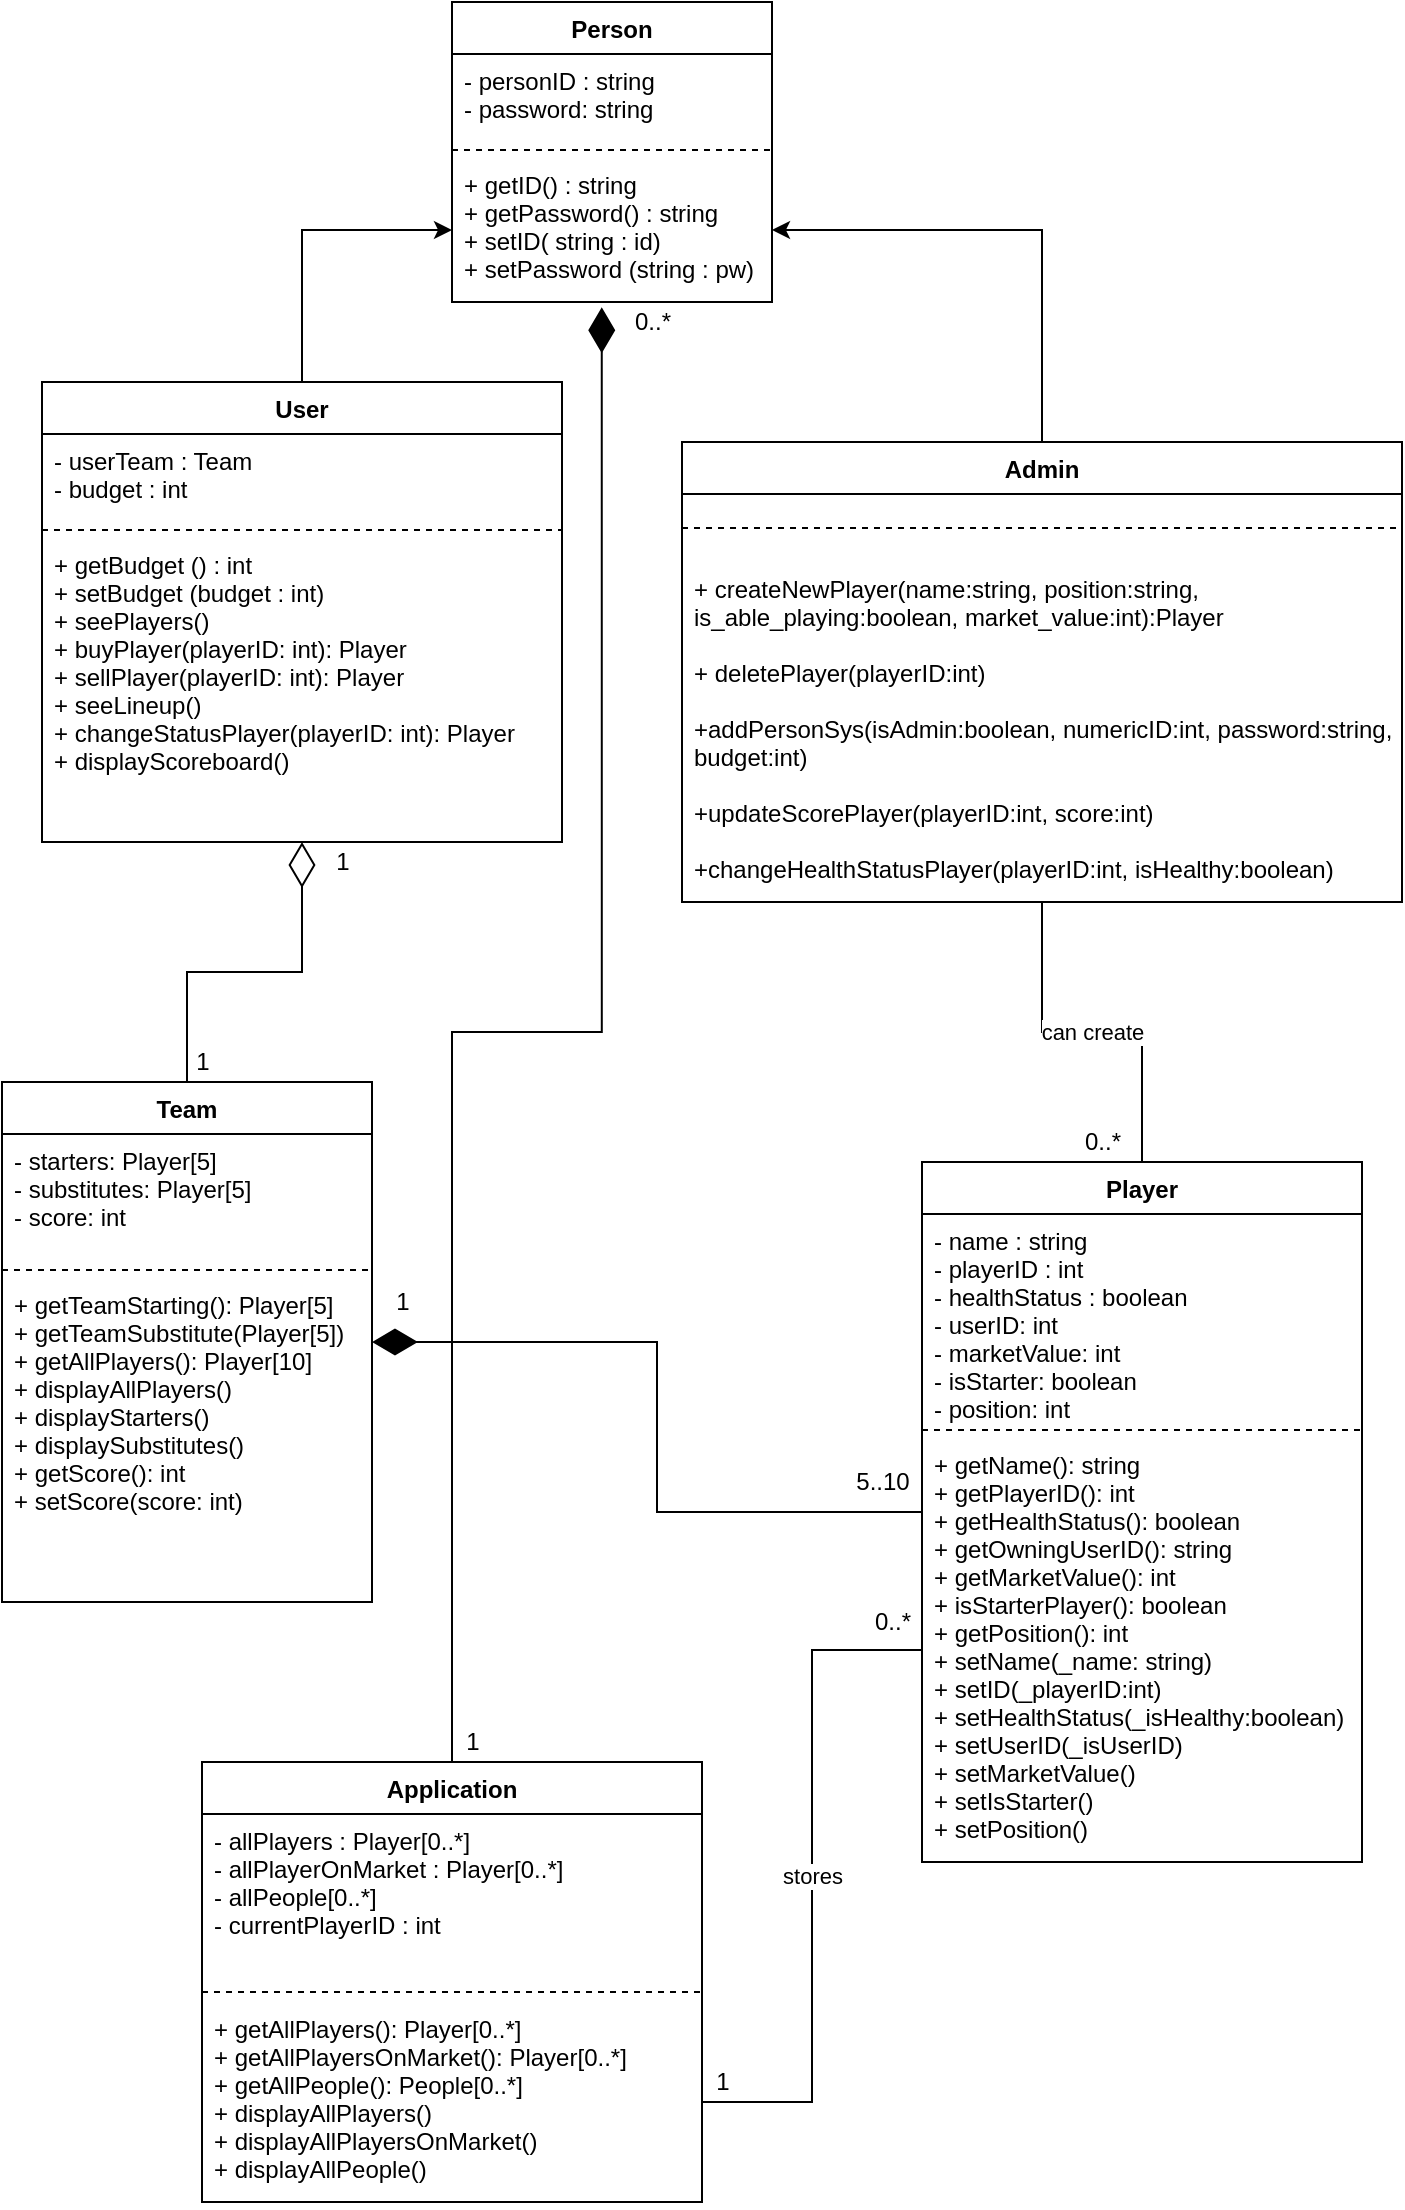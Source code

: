 <mxfile version="17.4.5" type="github">
  <diagram id="dC2nHla02OHMazLtvsP9" name="Page-1">
    <mxGraphModel dx="1038" dy="536" grid="1" gridSize="10" guides="1" tooltips="1" connect="1" arrows="1" fold="1" page="1" pageScale="1" pageWidth="827" pageHeight="1169" math="0" shadow="0">
      <root>
        <mxCell id="0" />
        <mxCell id="1" parent="0" />
        <mxCell id="YJq7etQ8eX4v05hcYT2W-5" value="Person&#xa;" style="swimlane;fontStyle=1;align=center;verticalAlign=top;childLayout=stackLayout;horizontal=1;startSize=26;horizontalStack=0;resizeParent=1;resizeParentMax=0;resizeLast=0;collapsible=1;marginBottom=0;" parent="1" vertex="1">
          <mxGeometry x="345" y="20" width="160" height="150" as="geometry" />
        </mxCell>
        <mxCell id="YJq7etQ8eX4v05hcYT2W-6" value="- personID : string&#xa;- password: string&#xa;" style="text;strokeColor=none;fillColor=none;align=left;verticalAlign=top;spacingLeft=4;spacingRight=4;overflow=hidden;rotatable=0;points=[[0,0.5],[1,0.5]];portConstraint=eastwest;" parent="YJq7etQ8eX4v05hcYT2W-5" vertex="1">
          <mxGeometry y="26" width="160" height="44" as="geometry" />
        </mxCell>
        <mxCell id="YJq7etQ8eX4v05hcYT2W-7" value="" style="line;strokeWidth=1;fillColor=none;align=left;verticalAlign=middle;spacingTop=-1;spacingLeft=3;spacingRight=3;rotatable=0;labelPosition=right;points=[];portConstraint=eastwest;dashed=1;" parent="YJq7etQ8eX4v05hcYT2W-5" vertex="1">
          <mxGeometry y="70" width="160" height="8" as="geometry" />
        </mxCell>
        <mxCell id="YJq7etQ8eX4v05hcYT2W-8" value="+ getID() : string&#xa;+ getPassword() : string&#xa;+ setID( string : id)&#xa;+ setPassword (string : pw)&#xa;" style="text;strokeColor=none;fillColor=none;align=left;verticalAlign=top;spacingLeft=4;spacingRight=4;overflow=hidden;rotatable=0;points=[[0,0.5],[1,0.5]];portConstraint=eastwest;" parent="YJq7etQ8eX4v05hcYT2W-5" vertex="1">
          <mxGeometry y="78" width="160" height="72" as="geometry" />
        </mxCell>
        <mxCell id="y-BGLNz_TRm2ThtAnBNB-19" style="edgeStyle=orthogonalEdgeStyle;rounded=0;orthogonalLoop=1;jettySize=auto;html=1;" parent="1" source="y-BGLNz_TRm2ThtAnBNB-1" target="YJq7etQ8eX4v05hcYT2W-8" edge="1">
          <mxGeometry relative="1" as="geometry" />
        </mxCell>
        <mxCell id="y-BGLNz_TRm2ThtAnBNB-1" value="User" style="swimlane;fontStyle=1;align=center;verticalAlign=top;childLayout=stackLayout;horizontal=1;startSize=26;horizontalStack=0;resizeParent=1;resizeParentMax=0;resizeLast=0;collapsible=1;marginBottom=0;" parent="1" vertex="1">
          <mxGeometry x="140" y="210" width="260" height="230" as="geometry" />
        </mxCell>
        <mxCell id="y-BGLNz_TRm2ThtAnBNB-2" value="- userTeam : Team&#xa;- budget : int&#xa;" style="text;strokeColor=none;fillColor=none;align=left;verticalAlign=top;spacingLeft=4;spacingRight=4;overflow=hidden;rotatable=0;points=[[0,0.5],[1,0.5]];portConstraint=eastwest;" parent="y-BGLNz_TRm2ThtAnBNB-1" vertex="1">
          <mxGeometry y="26" width="260" height="44" as="geometry" />
        </mxCell>
        <mxCell id="y-BGLNz_TRm2ThtAnBNB-3" value="" style="line;strokeWidth=1;fillColor=none;align=left;verticalAlign=middle;spacingTop=-1;spacingLeft=3;spacingRight=3;rotatable=0;labelPosition=right;points=[];portConstraint=eastwest;dashed=1;" parent="y-BGLNz_TRm2ThtAnBNB-1" vertex="1">
          <mxGeometry y="70" width="260" height="8" as="geometry" />
        </mxCell>
        <mxCell id="y-BGLNz_TRm2ThtAnBNB-4" value="+ getBudget () : int&#xa;+ setBudget (budget : int)&#xa;+ seePlayers()&#xa;+ buyPlayer(playerID: int): Player&#xa;+ sellPlayer(playerID: int): Player&#xa;+ seeLineup()&#xa;+ changeStatusPlayer(playerID: int): Player&#xa;+ displayScoreboard()&#xa;&#xa;" style="text;strokeColor=none;fillColor=none;align=left;verticalAlign=top;spacingLeft=4;spacingRight=4;overflow=hidden;rotatable=0;points=[[0,0.5],[1,0.5]];portConstraint=eastwest;" parent="y-BGLNz_TRm2ThtAnBNB-1" vertex="1">
          <mxGeometry y="78" width="260" height="152" as="geometry" />
        </mxCell>
        <mxCell id="y-BGLNz_TRm2ThtAnBNB-23" style="edgeStyle=orthogonalEdgeStyle;rounded=0;orthogonalLoop=1;jettySize=auto;html=1;entryX=1;entryY=0.5;entryDx=0;entryDy=0;" parent="1" source="y-BGLNz_TRm2ThtAnBNB-5" target="YJq7etQ8eX4v05hcYT2W-8" edge="1">
          <mxGeometry relative="1" as="geometry" />
        </mxCell>
        <mxCell id="y-BGLNz_TRm2ThtAnBNB-29" value="can create" style="edgeStyle=orthogonalEdgeStyle;rounded=0;orthogonalLoop=1;jettySize=auto;html=1;endArrow=none;endFill=0;" parent="1" source="y-BGLNz_TRm2ThtAnBNB-5" target="y-BGLNz_TRm2ThtAnBNB-9" edge="1">
          <mxGeometry relative="1" as="geometry" />
        </mxCell>
        <mxCell id="y-BGLNz_TRm2ThtAnBNB-5" value="Admin" style="swimlane;fontStyle=1;align=center;verticalAlign=top;childLayout=stackLayout;horizontal=1;startSize=26;horizontalStack=0;resizeParent=1;resizeParentMax=0;resizeLast=0;collapsible=1;marginBottom=0;" parent="1" vertex="1">
          <mxGeometry x="460" y="240" width="360" height="230" as="geometry" />
        </mxCell>
        <mxCell id="y-BGLNz_TRm2ThtAnBNB-7" value="" style="line;strokeWidth=1;fillColor=none;align=left;verticalAlign=middle;spacingTop=-1;spacingLeft=3;spacingRight=3;rotatable=0;labelPosition=right;points=[];portConstraint=eastwest;dashed=1;" parent="y-BGLNz_TRm2ThtAnBNB-5" vertex="1">
          <mxGeometry y="26" width="360" height="34" as="geometry" />
        </mxCell>
        <mxCell id="y-BGLNz_TRm2ThtAnBNB-8" value="+ createNewPlayer(name:string, position:string, &#xa;is_able_playing:boolean, market_value:int):Player&#xa;&#xa;+ deletePlayer(playerID:int)&#xa;&#xa;+addPersonSys(isAdmin:boolean, numericID:int, password:string,&#xa;budget:int)&#xa;&#xa;+updateScorePlayer(playerID:int, score:int)&#xa;&#xa;+changeHealthStatusPlayer(playerID:int, isHealthy:boolean)&#xa;" style="text;strokeColor=none;fillColor=none;align=left;verticalAlign=top;spacingLeft=4;spacingRight=4;overflow=hidden;rotatable=0;points=[[0,0.5],[1,0.5]];portConstraint=eastwest;" parent="y-BGLNz_TRm2ThtAnBNB-5" vertex="1">
          <mxGeometry y="60" width="360" height="170" as="geometry" />
        </mxCell>
        <mxCell id="y-BGLNz_TRm2ThtAnBNB-32" style="edgeStyle=orthogonalEdgeStyle;rounded=0;orthogonalLoop=1;jettySize=auto;html=1;endArrow=diamondThin;endFill=1;endSize=20;strokeWidth=1;" parent="1" source="y-BGLNz_TRm2ThtAnBNB-9" target="y-BGLNz_TRm2ThtAnBNB-24" edge="1">
          <mxGeometry relative="1" as="geometry" />
        </mxCell>
        <mxCell id="y-BGLNz_TRm2ThtAnBNB-9" value="Player&#xa;" style="swimlane;fontStyle=1;align=center;verticalAlign=top;childLayout=stackLayout;horizontal=1;startSize=26;horizontalStack=0;resizeParent=1;resizeParentMax=0;resizeLast=0;collapsible=1;marginBottom=0;" parent="1" vertex="1">
          <mxGeometry x="580" y="600" width="220" height="350" as="geometry" />
        </mxCell>
        <mxCell id="y-BGLNz_TRm2ThtAnBNB-10" value="- name : string&#xa;- playerID : int&#xa;- healthStatus : boolean&#xa;- userID: int&#xa;- marketValue: int&#xa;- isStarter: boolean&#xa;- position: int&#xa;" style="text;strokeColor=none;fillColor=none;align=left;verticalAlign=top;spacingLeft=4;spacingRight=4;overflow=hidden;rotatable=0;points=[[0,0.5],[1,0.5]];portConstraint=eastwest;" parent="y-BGLNz_TRm2ThtAnBNB-9" vertex="1">
          <mxGeometry y="26" width="220" height="104" as="geometry" />
        </mxCell>
        <mxCell id="y-BGLNz_TRm2ThtAnBNB-11" value="" style="line;strokeWidth=1;fillColor=none;align=left;verticalAlign=middle;spacingTop=-1;spacingLeft=3;spacingRight=3;rotatable=0;labelPosition=right;points=[];portConstraint=eastwest;dashed=1;" parent="y-BGLNz_TRm2ThtAnBNB-9" vertex="1">
          <mxGeometry y="130" width="220" height="8" as="geometry" />
        </mxCell>
        <mxCell id="y-BGLNz_TRm2ThtAnBNB-12" value="+ getName(): string&#xa;+ getPlayerID(): int&#xa;+ getHealthStatus(): boolean&#xa;+ getOwningUserID(): string&#xa;+ getMarketValue(): int&#xa;+ isStarterPlayer(): boolean&#xa;+ getPosition(): int&#xa;+ setName(_name: string)&#xa;+ setID(_playerID:int)&#xa;+ setHealthStatus(_isHealthy:boolean)&#xa;+ setUserID(_isUserID)&#xa;+ setMarketValue()&#xa;+ setIsStarter()&#xa;+ setPosition()&#xa;&#xa;&#xa;&#xa;&#xa;" style="text;strokeColor=none;fillColor=none;align=left;verticalAlign=top;spacingLeft=4;spacingRight=4;overflow=hidden;rotatable=0;points=[[0,0.5],[1,0.5]];portConstraint=eastwest;" parent="y-BGLNz_TRm2ThtAnBNB-9" vertex="1">
          <mxGeometry y="138" width="220" height="212" as="geometry" />
        </mxCell>
        <mxCell id="KcBaC5wYEgqFapC2Cxk9-2" style="edgeStyle=orthogonalEdgeStyle;rounded=0;orthogonalLoop=1;jettySize=auto;html=1;entryX=0.468;entryY=1.036;entryDx=0;entryDy=0;entryPerimeter=0;endArrow=diamondThin;endFill=1;strokeWidth=1;endSize=20;" parent="1" source="y-BGLNz_TRm2ThtAnBNB-13" target="YJq7etQ8eX4v05hcYT2W-8" edge="1">
          <mxGeometry relative="1" as="geometry">
            <Array as="points">
              <mxPoint x="345" y="535" />
              <mxPoint x="420" y="535" />
            </Array>
          </mxGeometry>
        </mxCell>
        <mxCell id="y-BGLNz_TRm2ThtAnBNB-13" value="Application" style="swimlane;fontStyle=1;align=center;verticalAlign=top;childLayout=stackLayout;horizontal=1;startSize=26;horizontalStack=0;resizeParent=1;resizeParentMax=0;resizeLast=0;collapsible=1;marginBottom=0;" parent="1" vertex="1">
          <mxGeometry x="220" y="900" width="250" height="220" as="geometry" />
        </mxCell>
        <mxCell id="y-BGLNz_TRm2ThtAnBNB-14" value="- allPlayers : Player[0..*]&#xa;- allPlayerOnMarket : Player[0..*]&#xa;- allPeople[0..*]&#xa;- currentPlayerID : int&#xa;&#xa;" style="text;strokeColor=none;fillColor=none;align=left;verticalAlign=top;spacingLeft=4;spacingRight=4;overflow=hidden;rotatable=0;points=[[0,0.5],[1,0.5]];portConstraint=eastwest;" parent="y-BGLNz_TRm2ThtAnBNB-13" vertex="1">
          <mxGeometry y="26" width="250" height="84" as="geometry" />
        </mxCell>
        <mxCell id="y-BGLNz_TRm2ThtAnBNB-15" value="" style="line;strokeWidth=1;fillColor=none;align=left;verticalAlign=middle;spacingTop=-1;spacingLeft=3;spacingRight=3;rotatable=0;labelPosition=right;points=[];portConstraint=eastwest;dashed=1;" parent="y-BGLNz_TRm2ThtAnBNB-13" vertex="1">
          <mxGeometry y="110" width="250" height="10" as="geometry" />
        </mxCell>
        <mxCell id="y-BGLNz_TRm2ThtAnBNB-16" value="+ getAllPlayers(): Player[0..*]&#xa;+ getAllPlayersOnMarket(): Player[0..*]&#xa;+ getAllPeople(): People[0..*]&#xa;+ displayAllPlayers()&#xa;+ displayAllPlayersOnMarket()&#xa;+ displayAllPeople()&#xa;" style="text;strokeColor=none;fillColor=none;align=left;verticalAlign=top;spacingLeft=4;spacingRight=4;overflow=hidden;rotatable=0;points=[[0,0.5],[1,0.5]];portConstraint=eastwest;" parent="y-BGLNz_TRm2ThtAnBNB-13" vertex="1">
          <mxGeometry y="120" width="250" height="100" as="geometry" />
        </mxCell>
        <mxCell id="y-BGLNz_TRm2ThtAnBNB-31" style="edgeStyle=orthogonalEdgeStyle;rounded=0;orthogonalLoop=1;jettySize=auto;html=1;endArrow=diamondThin;endFill=0;strokeWidth=1;endSize=20;" parent="1" source="y-BGLNz_TRm2ThtAnBNB-24" target="y-BGLNz_TRm2ThtAnBNB-1" edge="1">
          <mxGeometry relative="1" as="geometry" />
        </mxCell>
        <mxCell id="y-BGLNz_TRm2ThtAnBNB-24" value="Team&#xa;" style="swimlane;fontStyle=1;align=center;verticalAlign=top;childLayout=stackLayout;horizontal=1;startSize=26;horizontalStack=0;resizeParent=1;resizeParentMax=0;resizeLast=0;collapsible=1;marginBottom=0;" parent="1" vertex="1">
          <mxGeometry x="120" y="560" width="185" height="260" as="geometry" />
        </mxCell>
        <mxCell id="y-BGLNz_TRm2ThtAnBNB-25" value="- starters: Player[5]&#xa;- substitutes: Player[5]&#xa;- score: int&#xa;" style="text;strokeColor=none;fillColor=none;align=left;verticalAlign=top;spacingLeft=4;spacingRight=4;overflow=hidden;rotatable=0;points=[[0,0.5],[1,0.5]];portConstraint=eastwest;dashed=1;" parent="y-BGLNz_TRm2ThtAnBNB-24" vertex="1">
          <mxGeometry y="26" width="185" height="64" as="geometry" />
        </mxCell>
        <mxCell id="y-BGLNz_TRm2ThtAnBNB-26" value="" style="line;strokeWidth=1;fillColor=none;align=left;verticalAlign=middle;spacingTop=-1;spacingLeft=3;spacingRight=3;rotatable=0;labelPosition=right;points=[];portConstraint=eastwest;dashed=1;" parent="y-BGLNz_TRm2ThtAnBNB-24" vertex="1">
          <mxGeometry y="90" width="185" height="8" as="geometry" />
        </mxCell>
        <mxCell id="y-BGLNz_TRm2ThtAnBNB-27" value="+ getTeamStarting(): Player[5]&#xa;+ getTeamSubstitute(Player[5])&#xa;+ getAllPlayers(): Player[10]&#xa;+ displayAllPlayers()&#xa;+ displayStarters()&#xa;+ displaySubstitutes()&#xa;+ getScore(): int&#xa;+ setScore(score: int)&#xa;" style="text;strokeColor=none;fillColor=none;align=left;verticalAlign=top;spacingLeft=4;spacingRight=4;overflow=hidden;rotatable=0;points=[[0,0.5],[1,0.5]];portConstraint=eastwest;dashed=1;" parent="y-BGLNz_TRm2ThtAnBNB-24" vertex="1">
          <mxGeometry y="98" width="185" height="162" as="geometry" />
        </mxCell>
        <mxCell id="y-BGLNz_TRm2ThtAnBNB-30" value="stores" style="edgeStyle=orthogonalEdgeStyle;rounded=0;orthogonalLoop=1;jettySize=auto;html=1;endArrow=none;endFill=0;" parent="1" source="y-BGLNz_TRm2ThtAnBNB-16" target="y-BGLNz_TRm2ThtAnBNB-12" edge="1">
          <mxGeometry relative="1" as="geometry" />
        </mxCell>
        <mxCell id="y-BGLNz_TRm2ThtAnBNB-34" value="1" style="text;html=1;align=center;verticalAlign=middle;resizable=0;points=[];autosize=1;strokeColor=none;fillColor=none;" parent="1" vertex="1">
          <mxGeometry x="280" y="440" width="20" height="20" as="geometry" />
        </mxCell>
        <mxCell id="y-BGLNz_TRm2ThtAnBNB-35" value="1" style="text;html=1;align=center;verticalAlign=middle;resizable=0;points=[];autosize=1;strokeColor=none;fillColor=none;" parent="1" vertex="1">
          <mxGeometry x="210" y="540" width="20" height="20" as="geometry" />
        </mxCell>
        <mxCell id="y-BGLNz_TRm2ThtAnBNB-36" value="0..*" style="text;html=1;align=center;verticalAlign=middle;resizable=0;points=[];autosize=1;strokeColor=none;fillColor=none;" parent="1" vertex="1">
          <mxGeometry x="655" y="580" width="30" height="20" as="geometry" />
        </mxCell>
        <mxCell id="y-BGLNz_TRm2ThtAnBNB-38" value="0..*" style="text;html=1;align=center;verticalAlign=middle;resizable=0;points=[];autosize=1;strokeColor=none;fillColor=none;" parent="1" vertex="1">
          <mxGeometry x="550" y="820" width="30" height="20" as="geometry" />
        </mxCell>
        <mxCell id="y-BGLNz_TRm2ThtAnBNB-39" value="5..10" style="text;html=1;align=center;verticalAlign=middle;resizable=0;points=[];autosize=1;strokeColor=none;fillColor=none;" parent="1" vertex="1">
          <mxGeometry x="540" y="750" width="40" height="20" as="geometry" />
        </mxCell>
        <mxCell id="y-BGLNz_TRm2ThtAnBNB-40" value="1" style="text;html=1;align=center;verticalAlign=middle;resizable=0;points=[];autosize=1;strokeColor=none;fillColor=none;" parent="1" vertex="1">
          <mxGeometry x="310" y="660" width="20" height="20" as="geometry" />
        </mxCell>
        <mxCell id="KcBaC5wYEgqFapC2Cxk9-6" value="1" style="text;html=1;align=center;verticalAlign=middle;resizable=0;points=[];autosize=1;strokeColor=none;fillColor=none;" parent="1" vertex="1">
          <mxGeometry x="345" y="880" width="20" height="20" as="geometry" />
        </mxCell>
        <mxCell id="KcBaC5wYEgqFapC2Cxk9-7" value="1" style="text;html=1;align=center;verticalAlign=middle;resizable=0;points=[];autosize=1;strokeColor=none;fillColor=none;" parent="1" vertex="1">
          <mxGeometry x="470" y="1050" width="20" height="20" as="geometry" />
        </mxCell>
        <mxCell id="KcBaC5wYEgqFapC2Cxk9-8" value="0..*" style="text;html=1;align=center;verticalAlign=middle;resizable=0;points=[];autosize=1;strokeColor=none;fillColor=none;" parent="1" vertex="1">
          <mxGeometry x="430" y="170" width="30" height="20" as="geometry" />
        </mxCell>
      </root>
    </mxGraphModel>
  </diagram>
</mxfile>
